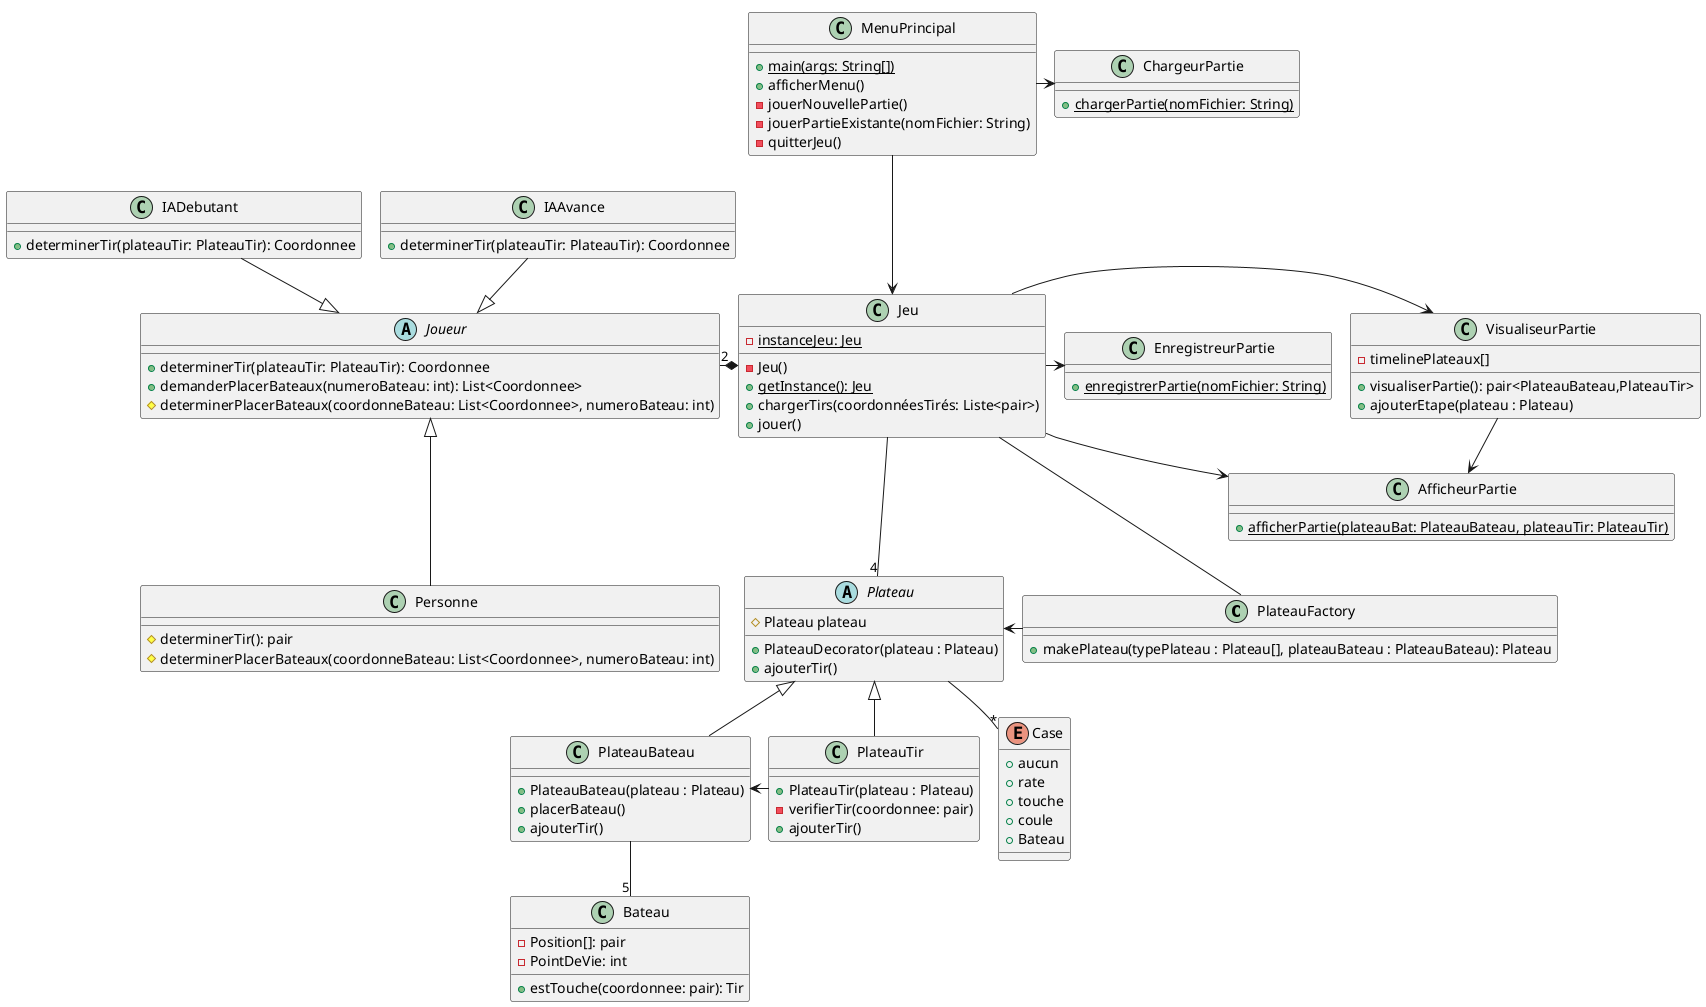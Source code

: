 @startuml
!pragma layout smetana
class PlateauFactory{
    + makePlateau(typePlateau : Plateau[], plateauBateau : PlateauBateau): Plateau
}

abstract class Plateau {
    # Plateau plateau
    + PlateauDecorator(plateau : Plateau)
    + ajouterTir()
}


abstract class Joueur{
    + determinerTir(plateauTir: PlateauTir): Coordonnee
    + demanderPlacerBateaux(numeroBateau: int): List<Coordonnee>
    # determinerPlacerBateaux(coordonneBateau: List<Coordonnee>, numeroBateau: int)
}

class MenuPrincipal{
    + {static} main(args: String[])
    + afficherMenu()
    - jouerNouvellePartie()
    - jouerPartieExistante(nomFichier: String)
    - quitterJeu()
}

class Jeu {
    - {static} instanceJeu: Jeu
    - Jeu()
    + {static} getInstance(): Jeu
    + chargerTirs(coordonnéesTirés: Liste<pair>)
    + jouer()
}

class PlateauBateau {
    + PlateauBateau(plateau : Plateau)
    + placerBateau()
    + ajouterTir()
}

class PlateauTir {
    + PlateauTir(plateau : Plateau)
    - verifierTir(coordonnee: pair)
    + ajouterTir()
}

class Bateau {
    - Position[]: pair
    - PointDeVie: int
    + estTouche(coordonnee: pair): Tir
}

enum Case {
    + aucun
    + rate
    + touche
    + coule
    + Bateau
}

class IADebutant {
    + determinerTir(plateauTir: PlateauTir): Coordonnee
}

class IAAvance{
    + determinerTir(plateauTir: PlateauTir): Coordonnee
}

class ChargeurPartie {
    + {static} chargerPartie(nomFichier: String)
}

class VisualiseurPartie {
    - timelinePlateaux[]
    + visualiserPartie(): pair<PlateauBateau,PlateauTir>
    + ajouterEtape(plateau : Plateau)
}

class AfficheurPartie {
    + {static} afficherPartie(plateauBat: PlateauBateau, plateauTir: PlateauTir)
}

class EnregistreurPartie {
    + {static} enregistrerPartie(nomFichier: String)
}

class Personne {
    # determinerTir(): pair
    # determinerPlacerBateaux(coordonneBateau: List<Coordonnee>, numeroBateau: int)
}

PlateauBateau -- "5" Bateau
Plateau <|-- PlateauBateau
Plateau <|-- PlateauTir
Jeu *-left- "2" Joueur
Jeu -right-> EnregistreurPartie
Jeu -right-> VisualiseurPartie
Jeu -right-> AfficheurPartie
MenuPrincipal -> ChargeurPartie
MenuPrincipal ---> Jeu
Jeu --- "4" Plateau
Plateau -down- "*" Case
Joueur <|-up- IADebutant
Joueur <|-up- IAAvance
Joueur <|-down-- Personne
PlateauBateau <- PlateauTir
VisualiseurPartie --> AfficheurPartie
PlateauFactory -left-> Plateau
Jeu --  PlateauFactory
@enduml
